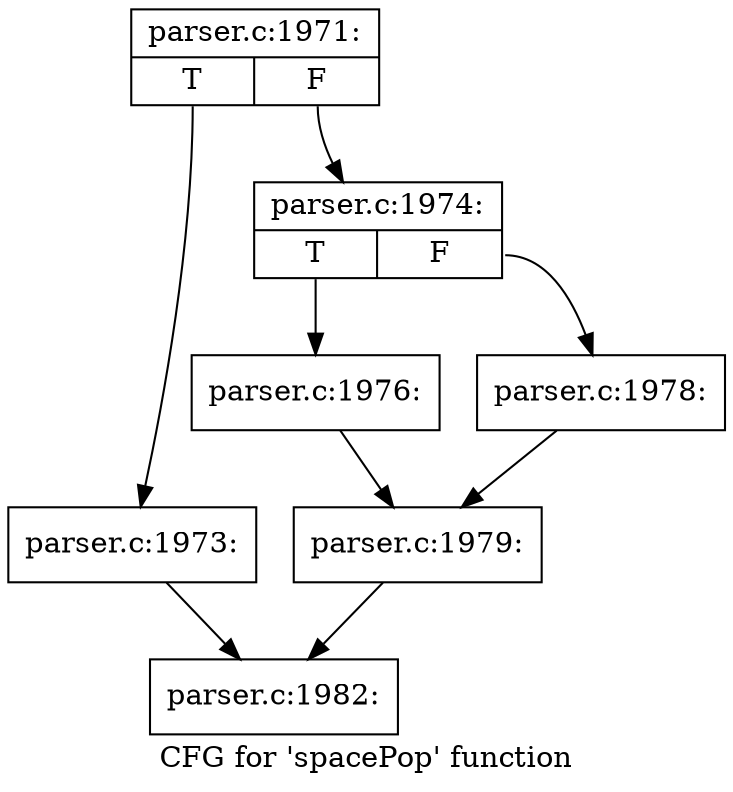 digraph "CFG for 'spacePop' function" {
	label="CFG for 'spacePop' function";

	Node0x55d73c1f6830 [shape=record,label="{parser.c:1971:|{<s0>T|<s1>F}}"];
	Node0x55d73c1f6830:s0 -> Node0x55d73c1f6bd0;
	Node0x55d73c1f6830:s1 -> Node0x55d73c1f6c20;
	Node0x55d73c1f6bd0 [shape=record,label="{parser.c:1973:}"];
	Node0x55d73c1f6bd0 -> Node0x55d73c1f6880;
	Node0x55d73c1f6c20 [shape=record,label="{parser.c:1974:|{<s0>T|<s1>F}}"];
	Node0x55d73c1f6c20:s0 -> Node0x55d73c1fbb80;
	Node0x55d73c1f6c20:s1 -> Node0x55d73c1fbc20;
	Node0x55d73c1fbb80 [shape=record,label="{parser.c:1976:}"];
	Node0x55d73c1fbb80 -> Node0x55d73c1fbbd0;
	Node0x55d73c1fbc20 [shape=record,label="{parser.c:1978:}"];
	Node0x55d73c1fbc20 -> Node0x55d73c1fbbd0;
	Node0x55d73c1fbbd0 [shape=record,label="{parser.c:1979:}"];
	Node0x55d73c1fbbd0 -> Node0x55d73c1f6880;
	Node0x55d73c1f6880 [shape=record,label="{parser.c:1982:}"];
}
